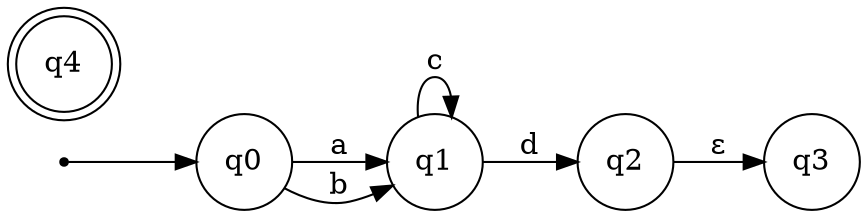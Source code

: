 digraph finite_state_machine {
    rankdir=LR;
    size="8,5"
    
    node [shape = point ]; start
    node [shape = doublecircle]; q4
    
    node [shape = circle];
    
    start -> q0;
    q0 -> q1 [ label = "a" ];
    q0 -> q1 [ label = "b" ];
    q1 -> q2 [ label = "d" ];
    q1 -> q1 [ label = "c" ];
    q2 -> q3 [ label = "ε" ];
}
